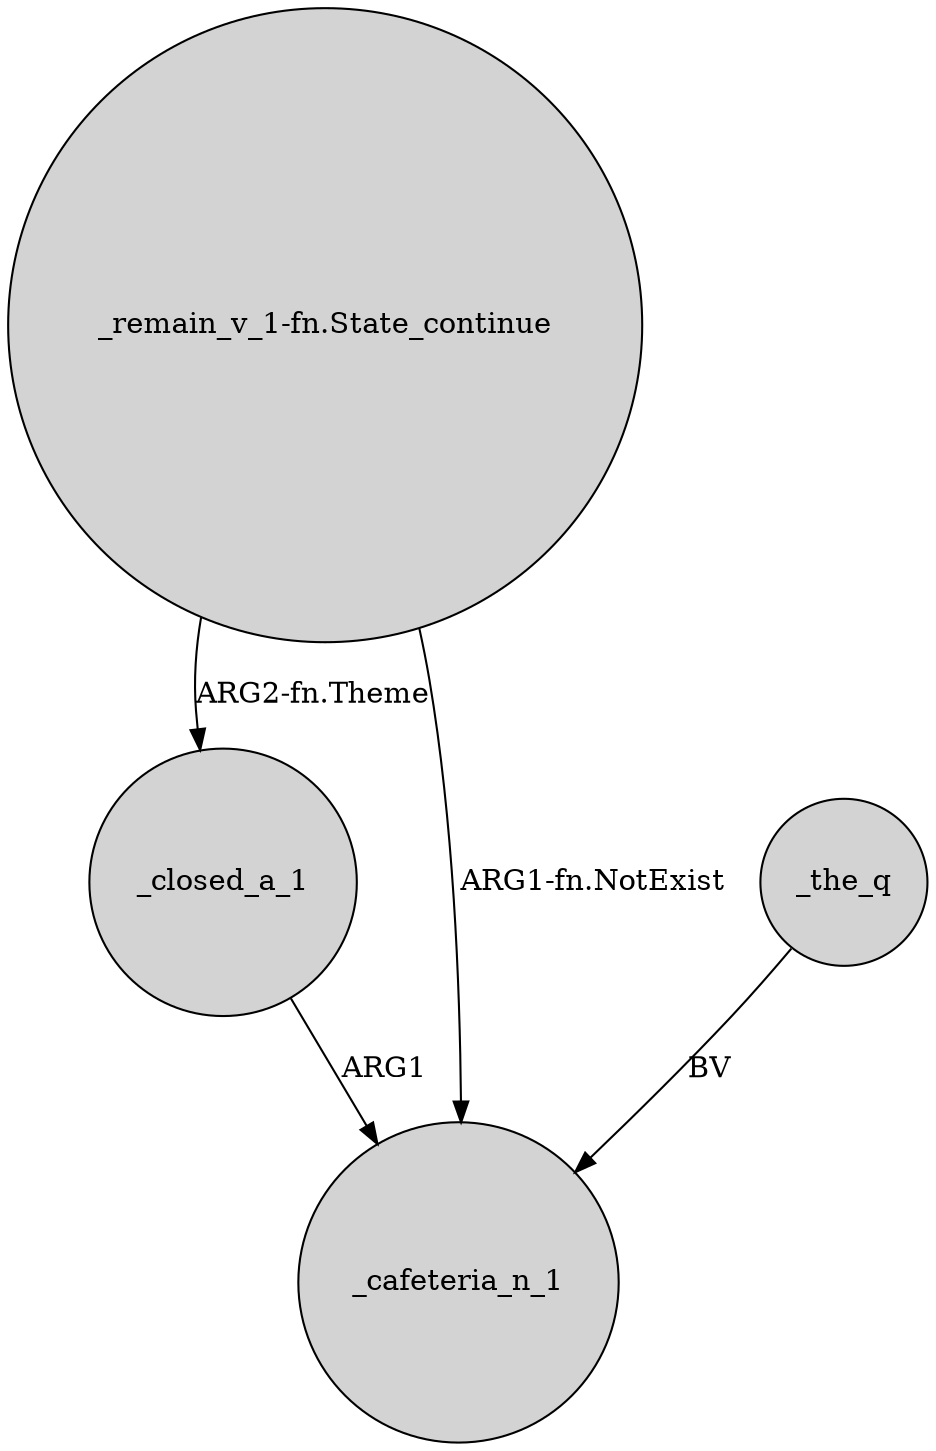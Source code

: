 digraph {
	node [shape=circle style=filled]
	"_remain_v_1-fn.State_continue" -> _closed_a_1 [label="ARG2-fn.Theme"]
	"_remain_v_1-fn.State_continue" -> _cafeteria_n_1 [label="ARG1-fn.NotExist"]
	_closed_a_1 -> _cafeteria_n_1 [label=ARG1]
	_the_q -> _cafeteria_n_1 [label=BV]
}
